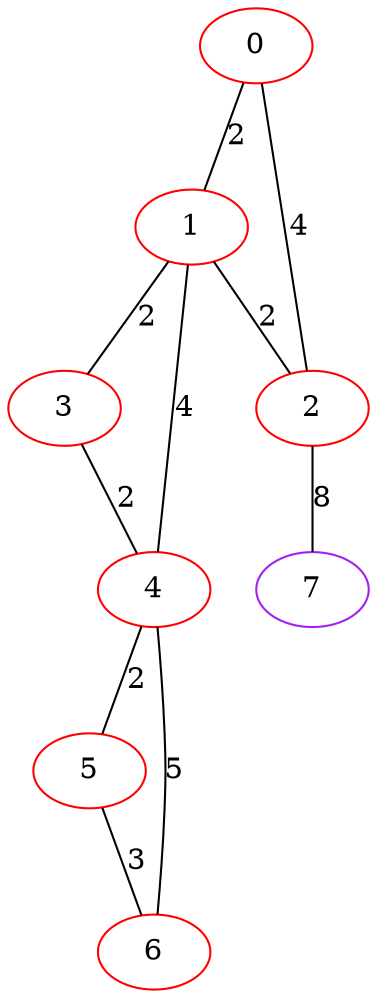 graph "" {
0 [color=red, weight=1];
1 [color=red, weight=1];
2 [color=red, weight=1];
3 [color=red, weight=1];
4 [color=red, weight=1];
5 [color=red, weight=1];
6 [color=red, weight=1];
7 [color=purple, weight=4];
0 -- 1  [key=0, label=2];
0 -- 2  [key=0, label=4];
1 -- 2  [key=0, label=2];
1 -- 3  [key=0, label=2];
1 -- 4  [key=0, label=4];
2 -- 7  [key=0, label=8];
3 -- 4  [key=0, label=2];
4 -- 5  [key=0, label=2];
4 -- 6  [key=0, label=5];
5 -- 6  [key=0, label=3];
}
